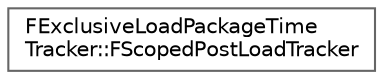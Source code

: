 digraph "Graphical Class Hierarchy"
{
 // INTERACTIVE_SVG=YES
 // LATEX_PDF_SIZE
  bgcolor="transparent";
  edge [fontname=Helvetica,fontsize=10,labelfontname=Helvetica,labelfontsize=10];
  node [fontname=Helvetica,fontsize=10,shape=box,height=0.2,width=0.4];
  rankdir="LR";
  Node0 [id="Node000000",label="FExclusiveLoadPackageTime\lTracker::FScopedPostLoadTracker",height=0.2,width=0.4,color="grey40", fillcolor="white", style="filled",URL="$d0/d9c/structFExclusiveLoadPackageTimeTracker_1_1FScopedPostLoadTracker.html",tooltip="Scoped helper for PostLoad."];
}
